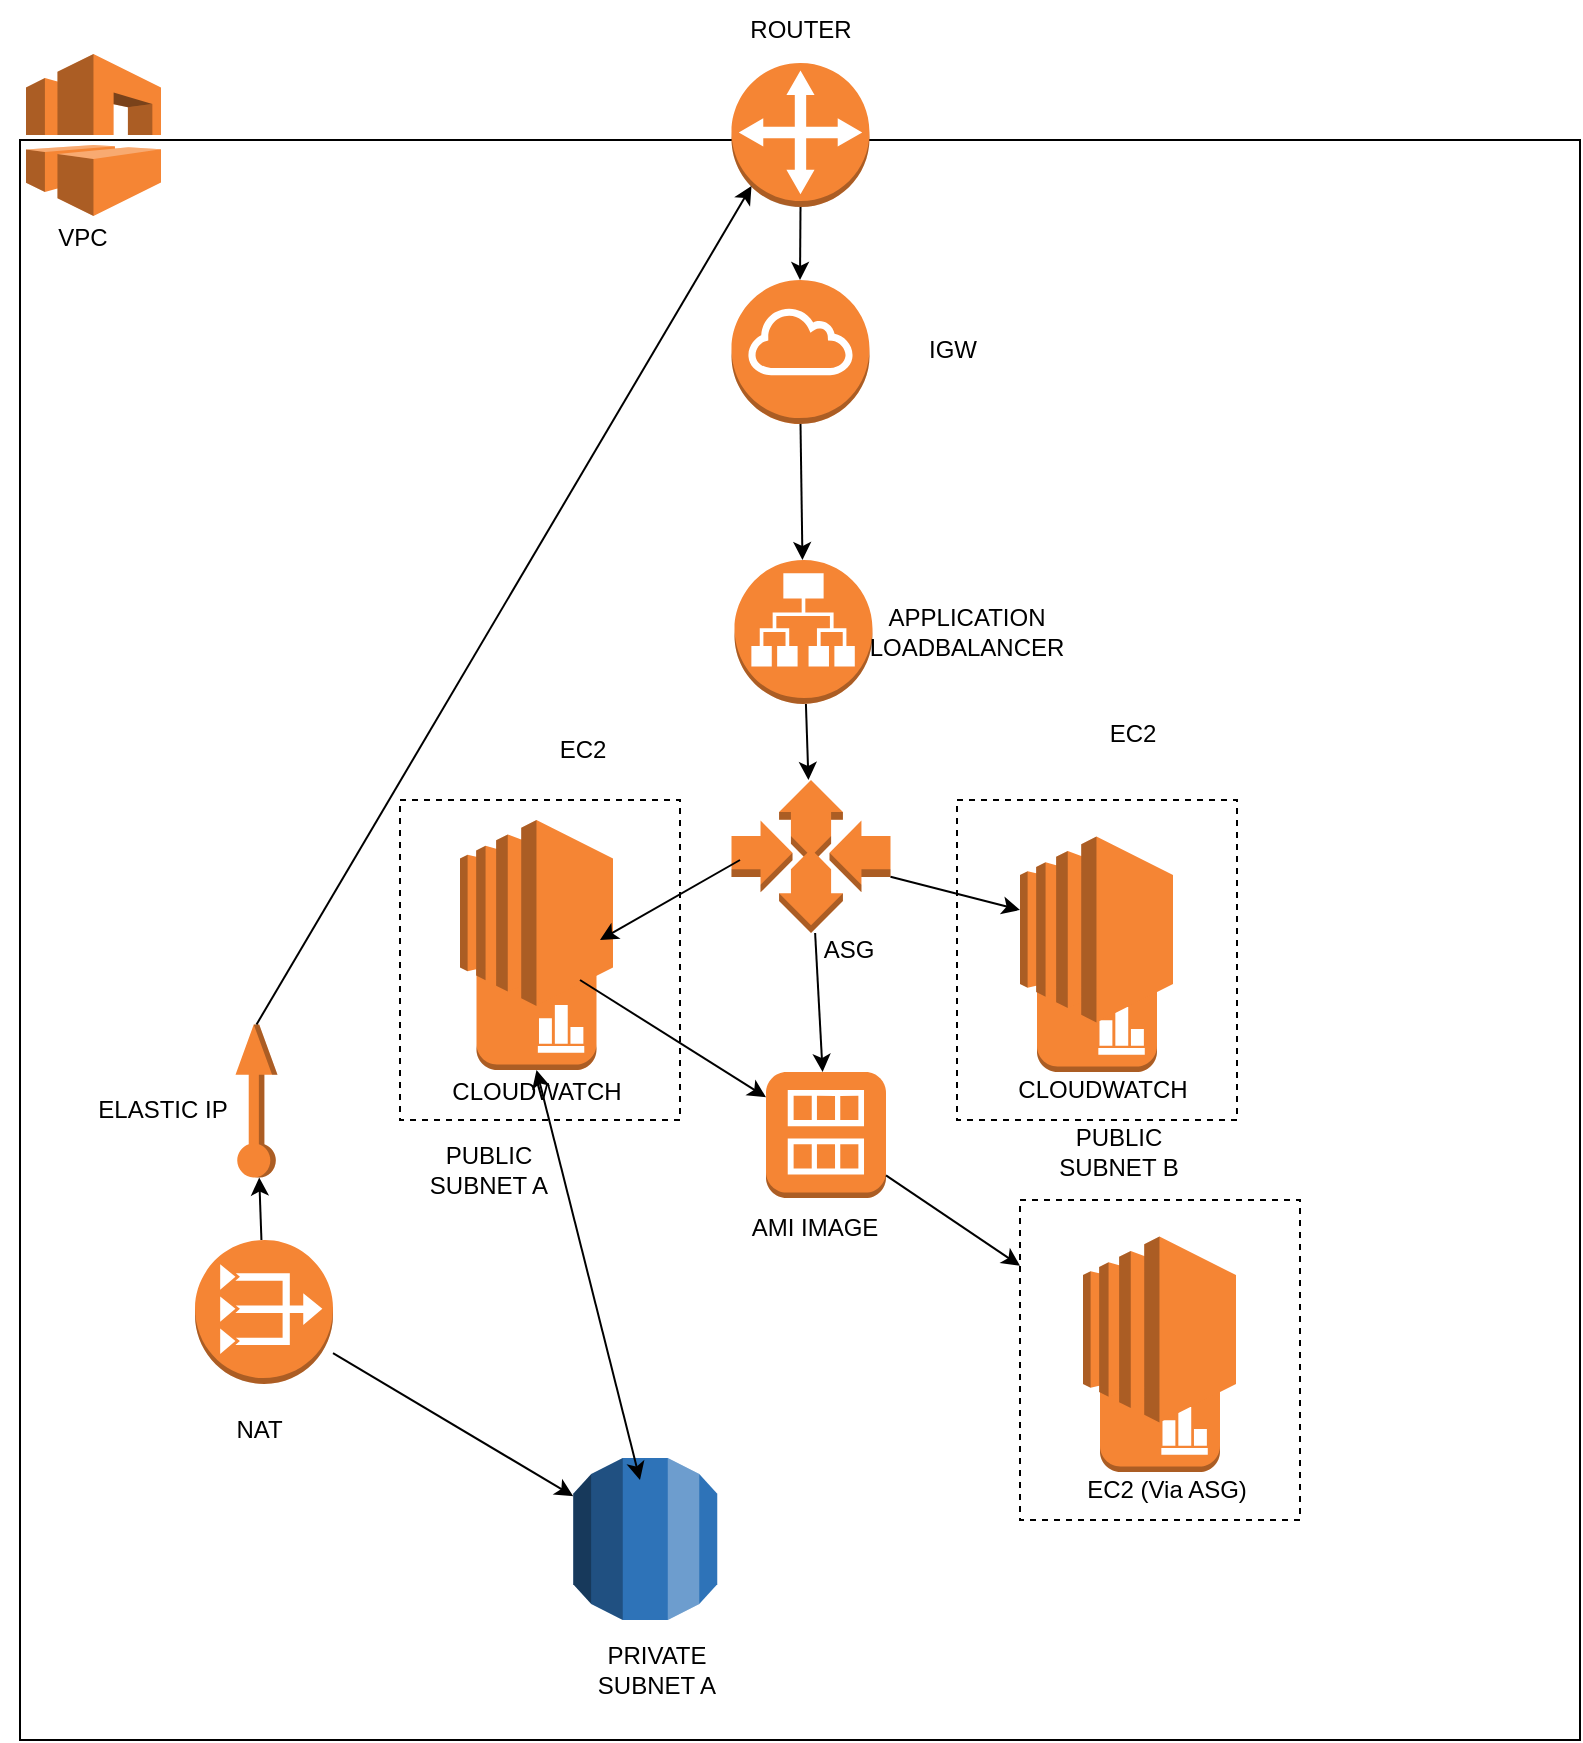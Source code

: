 <mxfile version="14.8.4" type="github">
  <diagram id="Kjf2XjKxpk_8KgAVDgRS" name="Page-1">
    <mxGraphModel dx="2031" dy="1149" grid="1" gridSize="10" guides="1" tooltips="1" connect="1" arrows="1" fold="1" page="1" pageScale="1" pageWidth="850" pageHeight="1100" math="0" shadow="0">
      <root>
        <mxCell id="0" />
        <mxCell id="1" parent="0" />
        <mxCell id="9XcWgQcjVGN75zCIpsGC-20" value="" style="rounded=0;whiteSpace=wrap;html=1;fillColor=none;" vertex="1" parent="1">
          <mxGeometry x="30" y="100" width="780" height="800" as="geometry" />
        </mxCell>
        <mxCell id="9XcWgQcjVGN75zCIpsGC-33" value="" style="rounded=0;whiteSpace=wrap;html=1;fillColor=none;dashed=1;" vertex="1" parent="1">
          <mxGeometry x="498.5" y="430" width="140" height="160" as="geometry" />
        </mxCell>
        <mxCell id="9XcWgQcjVGN75zCIpsGC-32" value="" style="rounded=0;whiteSpace=wrap;html=1;fillColor=none;dashed=1;" vertex="1" parent="1">
          <mxGeometry x="220" y="430" width="140" height="160" as="geometry" />
        </mxCell>
        <mxCell id="9XcWgQcjVGN75zCIpsGC-11" value="" style="outlineConnect=0;dashed=0;verticalLabelPosition=bottom;verticalAlign=top;align=center;html=1;shape=mxgraph.aws3.instance_with_cloudwatch;fillColor=#F58534;gradientColor=none;" vertex="1" parent="1">
          <mxGeometry x="538.5" y="503" width="60" height="63" as="geometry" />
        </mxCell>
        <mxCell id="9XcWgQcjVGN75zCIpsGC-10" value="" style="outlineConnect=0;dashed=0;verticalLabelPosition=bottom;verticalAlign=top;align=center;html=1;shape=mxgraph.aws3.instance_with_cloudwatch;fillColor=#F58534;gradientColor=none;" vertex="1" parent="1">
          <mxGeometry x="258.25" y="502" width="60" height="63" as="geometry" />
        </mxCell>
        <mxCell id="9XcWgQcjVGN75zCIpsGC-1" value="" style="outlineConnect=0;dashed=0;verticalLabelPosition=bottom;verticalAlign=top;align=center;html=1;shape=mxgraph.aws3.ec2;fillColor=#F58534;gradientColor=none;" vertex="1" parent="1">
          <mxGeometry x="250" y="440" width="76.5" height="93" as="geometry" />
        </mxCell>
        <mxCell id="9XcWgQcjVGN75zCIpsGC-3" value="" style="outlineConnect=0;dashed=0;verticalLabelPosition=bottom;verticalAlign=top;align=center;html=1;shape=mxgraph.aws3.auto_scaling;fillColor=#F58534;gradientColor=none;" vertex="1" parent="1">
          <mxGeometry x="385.75" y="420" width="79.5" height="76.5" as="geometry" />
        </mxCell>
        <mxCell id="9XcWgQcjVGN75zCIpsGC-4" value="" style="outlineConnect=0;dashed=0;verticalLabelPosition=bottom;verticalAlign=top;align=center;html=1;shape=mxgraph.aws3.customer_gateway;fillColor=#F58534;gradientColor=none;" vertex="1" parent="1">
          <mxGeometry x="385.75" y="61.5" width="69" height="72" as="geometry" />
        </mxCell>
        <mxCell id="9XcWgQcjVGN75zCIpsGC-5" value="" style="outlineConnect=0;dashed=0;verticalLabelPosition=bottom;verticalAlign=top;align=center;html=1;shape=mxgraph.aws3.ec2;fillColor=#F58534;gradientColor=none;" vertex="1" parent="1">
          <mxGeometry x="530" y="448.25" width="76.5" height="93" as="geometry" />
        </mxCell>
        <mxCell id="9XcWgQcjVGN75zCIpsGC-12" value="" style="outlineConnect=0;dashed=0;verticalLabelPosition=bottom;verticalAlign=top;align=center;html=1;shape=mxgraph.aws3.vpc;fillColor=#F58534;gradientColor=none;" vertex="1" parent="1">
          <mxGeometry x="33" y="57" width="67.5" height="81" as="geometry" />
        </mxCell>
        <mxCell id="9XcWgQcjVGN75zCIpsGC-14" value="" style="outlineConnect=0;dashed=0;verticalLabelPosition=bottom;verticalAlign=top;align=center;html=1;shape=mxgraph.aws3.application_load_balancer;fillColor=#F58534;gradientColor=none;" vertex="1" parent="1">
          <mxGeometry x="387.25" y="310" width="69" height="72" as="geometry" />
        </mxCell>
        <mxCell id="9XcWgQcjVGN75zCIpsGC-15" value="" style="outlineConnect=0;dashed=0;verticalLabelPosition=bottom;verticalAlign=top;align=center;html=1;shape=mxgraph.aws3.vpc_nat_gateway;fillColor=#F58534;gradientColor=none;" vertex="1" parent="1">
          <mxGeometry x="117.5" y="650" width="69" height="72" as="geometry" />
        </mxCell>
        <mxCell id="9XcWgQcjVGN75zCIpsGC-16" value="" style="outlineConnect=0;dashed=0;verticalLabelPosition=bottom;verticalAlign=top;align=center;html=1;shape=mxgraph.aws3.internet_gateway;fillColor=#F58534;gradientColor=none;" vertex="1" parent="1">
          <mxGeometry x="385.75" y="170" width="69" height="72" as="geometry" />
        </mxCell>
        <mxCell id="9XcWgQcjVGN75zCIpsGC-17" value="" style="outlineConnect=0;dashed=0;verticalLabelPosition=bottom;verticalAlign=top;align=center;html=1;shape=mxgraph.aws3.ami;fillColor=#F58534;gradientColor=none;" vertex="1" parent="1">
          <mxGeometry x="403" y="566" width="60" height="63" as="geometry" />
        </mxCell>
        <mxCell id="9XcWgQcjVGN75zCIpsGC-19" value="" style="outlineConnect=0;dashed=0;verticalLabelPosition=bottom;verticalAlign=top;align=center;html=1;shape=mxgraph.aws3.rds;fillColor=#2E73B8;gradientColor=none;" vertex="1" parent="1">
          <mxGeometry x="306.63" y="759" width="72" height="81" as="geometry" />
        </mxCell>
        <mxCell id="9XcWgQcjVGN75zCIpsGC-21" value="" style="outlineConnect=0;dashed=0;verticalLabelPosition=bottom;verticalAlign=top;align=center;html=1;shape=mxgraph.aws3.elastic_ip;fillColor=#F58534;gradientColor=none;rotation=-90;" vertex="1" parent="1">
          <mxGeometry x="110" y="570" width="76.5" height="21" as="geometry" />
        </mxCell>
        <mxCell id="9XcWgQcjVGN75zCIpsGC-22" value="" style="endArrow=classic;html=1;" edge="1" parent="1" source="9XcWgQcjVGN75zCIpsGC-14" target="9XcWgQcjVGN75zCIpsGC-3">
          <mxGeometry width="50" height="50" relative="1" as="geometry">
            <mxPoint x="320" y="510" as="sourcePoint" />
            <mxPoint x="370" y="460" as="targetPoint" />
          </mxGeometry>
        </mxCell>
        <mxCell id="9XcWgQcjVGN75zCIpsGC-23" value="" style="endArrow=classic;html=1;" edge="1" parent="1">
          <mxGeometry width="50" height="50" relative="1" as="geometry">
            <mxPoint x="390" y="460" as="sourcePoint" />
            <mxPoint x="320" y="500" as="targetPoint" />
          </mxGeometry>
        </mxCell>
        <mxCell id="9XcWgQcjVGN75zCIpsGC-24" value="" style="endArrow=classic;html=1;" edge="1" parent="1" source="9XcWgQcjVGN75zCIpsGC-3" target="9XcWgQcjVGN75zCIpsGC-17">
          <mxGeometry width="50" height="50" relative="1" as="geometry">
            <mxPoint x="400" y="470" as="sourcePoint" />
            <mxPoint x="330" y="510" as="targetPoint" />
          </mxGeometry>
        </mxCell>
        <mxCell id="9XcWgQcjVGN75zCIpsGC-25" value="" style="endArrow=classic;html=1;" edge="1" parent="1" source="9XcWgQcjVGN75zCIpsGC-3" target="9XcWgQcjVGN75zCIpsGC-5">
          <mxGeometry width="50" height="50" relative="1" as="geometry">
            <mxPoint x="437.56" y="506.5" as="sourcePoint" />
            <mxPoint x="441.303" y="576" as="targetPoint" />
          </mxGeometry>
        </mxCell>
        <mxCell id="9XcWgQcjVGN75zCIpsGC-26" value="" style="endArrow=classic;html=1;" edge="1" parent="1" source="9XcWgQcjVGN75zCIpsGC-17" target="9XcWgQcjVGN75zCIpsGC-44">
          <mxGeometry width="50" height="50" relative="1" as="geometry">
            <mxPoint x="475.25" y="478.414" as="sourcePoint" />
            <mxPoint x="540" y="494.97" as="targetPoint" />
          </mxGeometry>
        </mxCell>
        <mxCell id="9XcWgQcjVGN75zCIpsGC-27" value="" style="endArrow=classic;html=1;exitX=0.5;exitY=1;exitDx=0;exitDy=0;exitPerimeter=0;" edge="1" parent="1" source="9XcWgQcjVGN75zCIpsGC-16" target="9XcWgQcjVGN75zCIpsGC-14">
          <mxGeometry width="50" height="50" relative="1" as="geometry">
            <mxPoint x="485.25" y="488.414" as="sourcePoint" />
            <mxPoint x="550" y="504.97" as="targetPoint" />
          </mxGeometry>
        </mxCell>
        <mxCell id="9XcWgQcjVGN75zCIpsGC-28" value="" style="endArrow=classic;html=1;exitX=1;exitY=0.5;exitDx=0;exitDy=0;exitPerimeter=0;entryX=0.145;entryY=0.855;entryDx=0;entryDy=0;entryPerimeter=0;" edge="1" parent="1" source="9XcWgQcjVGN75zCIpsGC-21" target="9XcWgQcjVGN75zCIpsGC-4">
          <mxGeometry width="50" height="50" relative="1" as="geometry">
            <mxPoint x="495.25" y="498.414" as="sourcePoint" />
            <mxPoint x="560" y="514.97" as="targetPoint" />
          </mxGeometry>
        </mxCell>
        <mxCell id="9XcWgQcjVGN75zCIpsGC-29" value="" style="endArrow=classic;html=1;" edge="1" parent="1" source="9XcWgQcjVGN75zCIpsGC-15" target="9XcWgQcjVGN75zCIpsGC-19">
          <mxGeometry width="50" height="50" relative="1" as="geometry">
            <mxPoint x="158.25" y="552.25" as="sourcePoint" />
            <mxPoint x="408.233" y="143.5" as="targetPoint" />
          </mxGeometry>
        </mxCell>
        <mxCell id="9XcWgQcjVGN75zCIpsGC-30" value="" style="endArrow=classic;html=1;" edge="1" parent="1" source="9XcWgQcjVGN75zCIpsGC-15" target="9XcWgQcjVGN75zCIpsGC-21">
          <mxGeometry width="50" height="50" relative="1" as="geometry">
            <mxPoint x="196.5" y="709.365" as="sourcePoint" />
            <mxPoint x="395.75" y="786.554" as="targetPoint" />
          </mxGeometry>
        </mxCell>
        <mxCell id="9XcWgQcjVGN75zCIpsGC-35" value="" style="endArrow=classic;startArrow=classic;html=1;exitX=0.5;exitY=1;exitDx=0;exitDy=0;exitPerimeter=0;" edge="1" parent="1" source="9XcWgQcjVGN75zCIpsGC-10">
          <mxGeometry width="50" height="50" relative="1" as="geometry">
            <mxPoint x="320" y="510" as="sourcePoint" />
            <mxPoint x="340" y="770" as="targetPoint" />
          </mxGeometry>
        </mxCell>
        <mxCell id="9XcWgQcjVGN75zCIpsGC-36" value="" style="endArrow=classic;html=1;exitX=0.5;exitY=1;exitDx=0;exitDy=0;exitPerimeter=0;" edge="1" parent="1" source="9XcWgQcjVGN75zCIpsGC-4">
          <mxGeometry width="50" height="50" relative="1" as="geometry">
            <mxPoint x="430.25" y="252" as="sourcePoint" />
            <mxPoint x="420" y="170" as="targetPoint" />
          </mxGeometry>
        </mxCell>
        <mxCell id="9XcWgQcjVGN75zCIpsGC-37" value="VPC" style="text;html=1;strokeColor=none;fillColor=none;align=center;verticalAlign=middle;whiteSpace=wrap;rounded=0;dashed=1;" vertex="1" parent="1">
          <mxGeometry x="20" y="133.5" width="83.25" height="30" as="geometry" />
        </mxCell>
        <mxCell id="9XcWgQcjVGN75zCIpsGC-38" value="ROUTER" style="text;html=1;strokeColor=none;fillColor=none;align=center;verticalAlign=middle;whiteSpace=wrap;rounded=0;dashed=1;" vertex="1" parent="1">
          <mxGeometry x="378.63" y="30" width="83.25" height="30" as="geometry" />
        </mxCell>
        <mxCell id="9XcWgQcjVGN75zCIpsGC-39" value="IGW" style="text;html=1;strokeColor=none;fillColor=none;align=center;verticalAlign=middle;whiteSpace=wrap;rounded=0;dashed=1;" vertex="1" parent="1">
          <mxGeometry x="454.75" y="190" width="83.25" height="30" as="geometry" />
        </mxCell>
        <mxCell id="9XcWgQcjVGN75zCIpsGC-40" value="APPLICATION LOADBALANCER" style="text;html=1;strokeColor=none;fillColor=none;align=center;verticalAlign=middle;whiteSpace=wrap;rounded=0;dashed=1;" vertex="1" parent="1">
          <mxGeometry x="461.88" y="331" width="83.25" height="30" as="geometry" />
        </mxCell>
        <mxCell id="9XcWgQcjVGN75zCIpsGC-41" value="EC2" style="text;html=1;strokeColor=none;fillColor=none;align=center;verticalAlign=middle;whiteSpace=wrap;rounded=0;dashed=1;" vertex="1" parent="1">
          <mxGeometry x="270" y="390" width="83.25" height="30" as="geometry" />
        </mxCell>
        <mxCell id="9XcWgQcjVGN75zCIpsGC-42" value="EC2 (Via ASG)" style="text;html=1;strokeColor=none;fillColor=none;align=center;verticalAlign=middle;whiteSpace=wrap;rounded=0;dashed=1;" vertex="1" parent="1">
          <mxGeometry x="561.75" y="760" width="83.25" height="30" as="geometry" />
        </mxCell>
        <mxCell id="9XcWgQcjVGN75zCIpsGC-43" value="EC2" style="text;html=1;strokeColor=none;fillColor=none;align=center;verticalAlign=middle;whiteSpace=wrap;rounded=0;dashed=1;" vertex="1" parent="1">
          <mxGeometry x="545.13" y="382" width="83.25" height="30" as="geometry" />
        </mxCell>
        <mxCell id="9XcWgQcjVGN75zCIpsGC-44" value="" style="rounded=0;whiteSpace=wrap;html=1;fillColor=none;dashed=1;" vertex="1" parent="1">
          <mxGeometry x="530" y="630" width="140" height="160" as="geometry" />
        </mxCell>
        <mxCell id="9XcWgQcjVGN75zCIpsGC-45" value="" style="outlineConnect=0;dashed=0;verticalLabelPosition=bottom;verticalAlign=top;align=center;html=1;shape=mxgraph.aws3.instance_with_cloudwatch;fillColor=#F58534;gradientColor=none;" vertex="1" parent="1">
          <mxGeometry x="570" y="703" width="60" height="63" as="geometry" />
        </mxCell>
        <mxCell id="9XcWgQcjVGN75zCIpsGC-46" value="" style="outlineConnect=0;dashed=0;verticalLabelPosition=bottom;verticalAlign=top;align=center;html=1;shape=mxgraph.aws3.ec2;fillColor=#F58534;gradientColor=none;" vertex="1" parent="1">
          <mxGeometry x="561.5" y="648.25" width="76.5" height="93" as="geometry" />
        </mxCell>
        <mxCell id="9XcWgQcjVGN75zCIpsGC-47" value="PUBLIC SUBNET A" style="text;html=1;strokeColor=none;fillColor=none;align=center;verticalAlign=middle;whiteSpace=wrap;rounded=0;dashed=1;" vertex="1" parent="1">
          <mxGeometry x="223.38" y="600" width="83.25" height="30" as="geometry" />
        </mxCell>
        <mxCell id="9XcWgQcjVGN75zCIpsGC-48" value="PUBLIC SUBNET B" style="text;html=1;strokeColor=none;fillColor=none;align=center;verticalAlign=middle;whiteSpace=wrap;rounded=0;dashed=1;" vertex="1" parent="1">
          <mxGeometry x="538" y="591" width="83.25" height="30" as="geometry" />
        </mxCell>
        <mxCell id="9XcWgQcjVGN75zCIpsGC-49" value="AMI IMAGE" style="text;html=1;strokeColor=none;fillColor=none;align=center;verticalAlign=middle;whiteSpace=wrap;rounded=0;dashed=1;" vertex="1" parent="1">
          <mxGeometry x="385.75" y="629" width="83.25" height="30" as="geometry" />
        </mxCell>
        <mxCell id="9XcWgQcjVGN75zCIpsGC-50" value="ASG" style="text;html=1;strokeColor=none;fillColor=none;align=center;verticalAlign=middle;whiteSpace=wrap;rounded=0;dashed=1;" vertex="1" parent="1">
          <mxGeometry x="403" y="490" width="83.25" height="30" as="geometry" />
        </mxCell>
        <mxCell id="9XcWgQcjVGN75zCIpsGC-51" value="PRIVATE SUBNET A" style="text;html=1;strokeColor=none;fillColor=none;align=center;verticalAlign=middle;whiteSpace=wrap;rounded=0;dashed=1;" vertex="1" parent="1">
          <mxGeometry x="306.63" y="850" width="83.25" height="30" as="geometry" />
        </mxCell>
        <mxCell id="9XcWgQcjVGN75zCIpsGC-52" value="NAT&amp;nbsp;" style="text;html=1;strokeColor=none;fillColor=none;align=center;verticalAlign=middle;whiteSpace=wrap;rounded=0;dashed=1;" vertex="1" parent="1">
          <mxGeometry x="110.38" y="730" width="83.25" height="30" as="geometry" />
        </mxCell>
        <mxCell id="9XcWgQcjVGN75zCIpsGC-53" value="ELASTIC IP" style="text;html=1;strokeColor=none;fillColor=none;align=center;verticalAlign=middle;whiteSpace=wrap;rounded=0;dashed=1;" vertex="1" parent="1">
          <mxGeometry x="60" y="570" width="83.25" height="30" as="geometry" />
        </mxCell>
        <mxCell id="9XcWgQcjVGN75zCIpsGC-54" value="CLOUDWATCH" style="text;html=1;strokeColor=none;fillColor=none;align=center;verticalAlign=middle;whiteSpace=wrap;rounded=0;dashed=1;" vertex="1" parent="1">
          <mxGeometry x="246.63" y="561" width="83.25" height="30" as="geometry" />
        </mxCell>
        <mxCell id="9XcWgQcjVGN75zCIpsGC-55" value="CLOUDWATCH" style="text;html=1;strokeColor=none;fillColor=none;align=center;verticalAlign=middle;whiteSpace=wrap;rounded=0;dashed=1;" vertex="1" parent="1">
          <mxGeometry x="530" y="560" width="83.25" height="30" as="geometry" />
        </mxCell>
        <mxCell id="9XcWgQcjVGN75zCIpsGC-56" value="" style="endArrow=classic;html=1;" edge="1" parent="1" target="9XcWgQcjVGN75zCIpsGC-17">
          <mxGeometry width="50" height="50" relative="1" as="geometry">
            <mxPoint x="310" y="520" as="sourcePoint" />
            <mxPoint x="260" y="400" as="targetPoint" />
          </mxGeometry>
        </mxCell>
      </root>
    </mxGraphModel>
  </diagram>
</mxfile>
